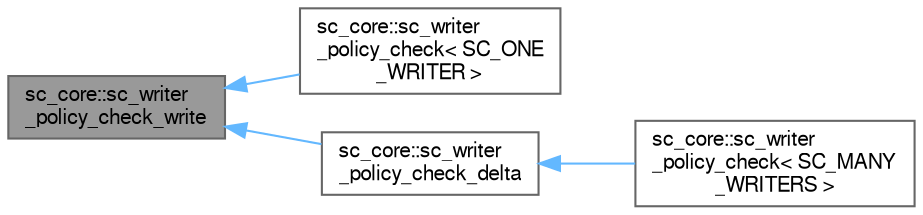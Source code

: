 digraph "sc_core::sc_writer_policy_check_write"
{
 // LATEX_PDF_SIZE
  bgcolor="transparent";
  edge [fontname=FreeSans,fontsize=10,labelfontname=FreeSans,labelfontsize=10];
  node [fontname=FreeSans,fontsize=10,shape=box,height=0.2,width=0.4];
  rankdir="LR";
  Node1 [id="Node000001",label="sc_core::sc_writer\l_policy_check_write",height=0.2,width=0.4,color="gray40", fillcolor="grey60", style="filled", fontcolor="black",tooltip=" "];
  Node1 -> Node2 [id="edge1_Node000001_Node000002",dir="back",color="steelblue1",style="solid",tooltip=" "];
  Node2 [id="Node000002",label="sc_core::sc_writer\l_policy_check\< SC_ONE\l_WRITER \>",height=0.2,width=0.4,color="gray40", fillcolor="white", style="filled",URL="$a01549.html",tooltip=" "];
  Node1 -> Node3 [id="edge2_Node000001_Node000003",dir="back",color="steelblue1",style="solid",tooltip=" "];
  Node3 [id="Node000003",label="sc_core::sc_writer\l_policy_check_delta",height=0.2,width=0.4,color="gray40", fillcolor="white", style="filled",URL="$a01537.html",tooltip=" "];
  Node3 -> Node4 [id="edge3_Node000003_Node000004",dir="back",color="steelblue1",style="solid",tooltip=" "];
  Node4 [id="Node000004",label="sc_core::sc_writer\l_policy_check\< SC_MANY\l_WRITERS \>",height=0.2,width=0.4,color="gray40", fillcolor="white", style="filled",URL="$a01553.html",tooltip=" "];
}
